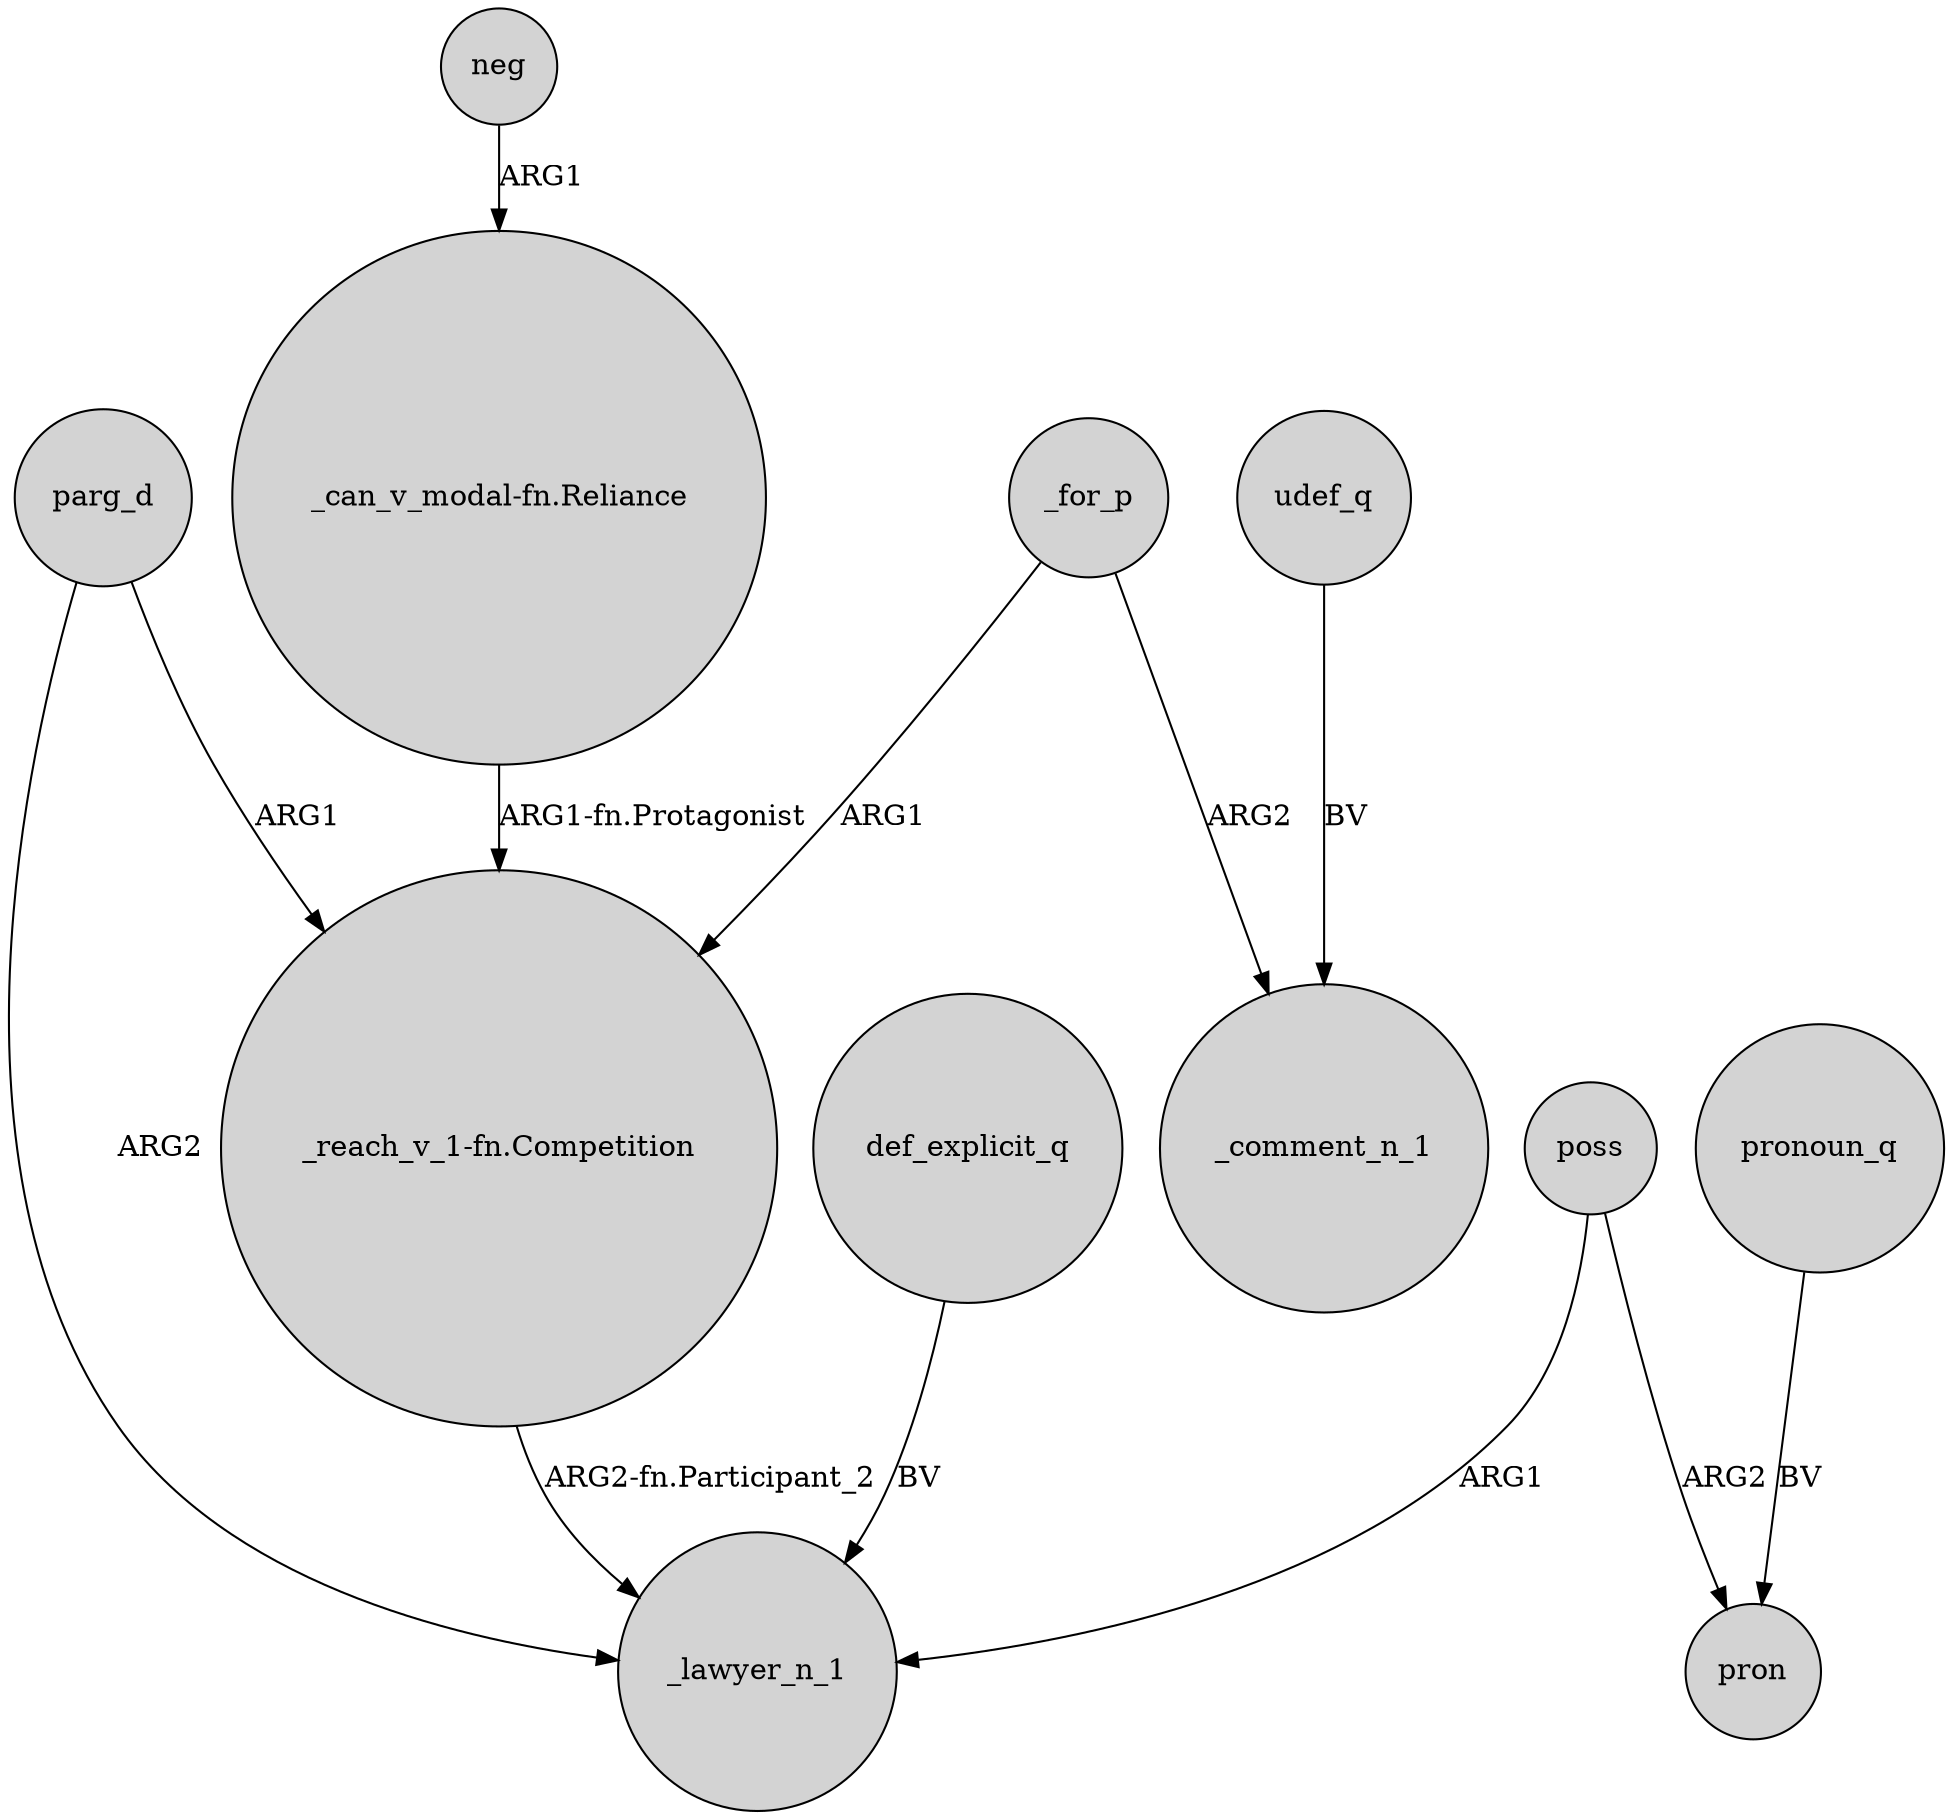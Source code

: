 digraph {
	node [shape=circle style=filled]
	parg_d -> _lawyer_n_1 [label=ARG2]
	neg -> "_can_v_modal-fn.Reliance" [label=ARG1]
	def_explicit_q -> _lawyer_n_1 [label=BV]
	udef_q -> _comment_n_1 [label=BV]
	"_can_v_modal-fn.Reliance" -> "_reach_v_1-fn.Competition" [label="ARG1-fn.Protagonist"]
	poss -> _lawyer_n_1 [label=ARG1]
	"_reach_v_1-fn.Competition" -> _lawyer_n_1 [label="ARG2-fn.Participant_2"]
	_for_p -> "_reach_v_1-fn.Competition" [label=ARG1]
	parg_d -> "_reach_v_1-fn.Competition" [label=ARG1]
	pronoun_q -> pron [label=BV]
	poss -> pron [label=ARG2]
	_for_p -> _comment_n_1 [label=ARG2]
}
